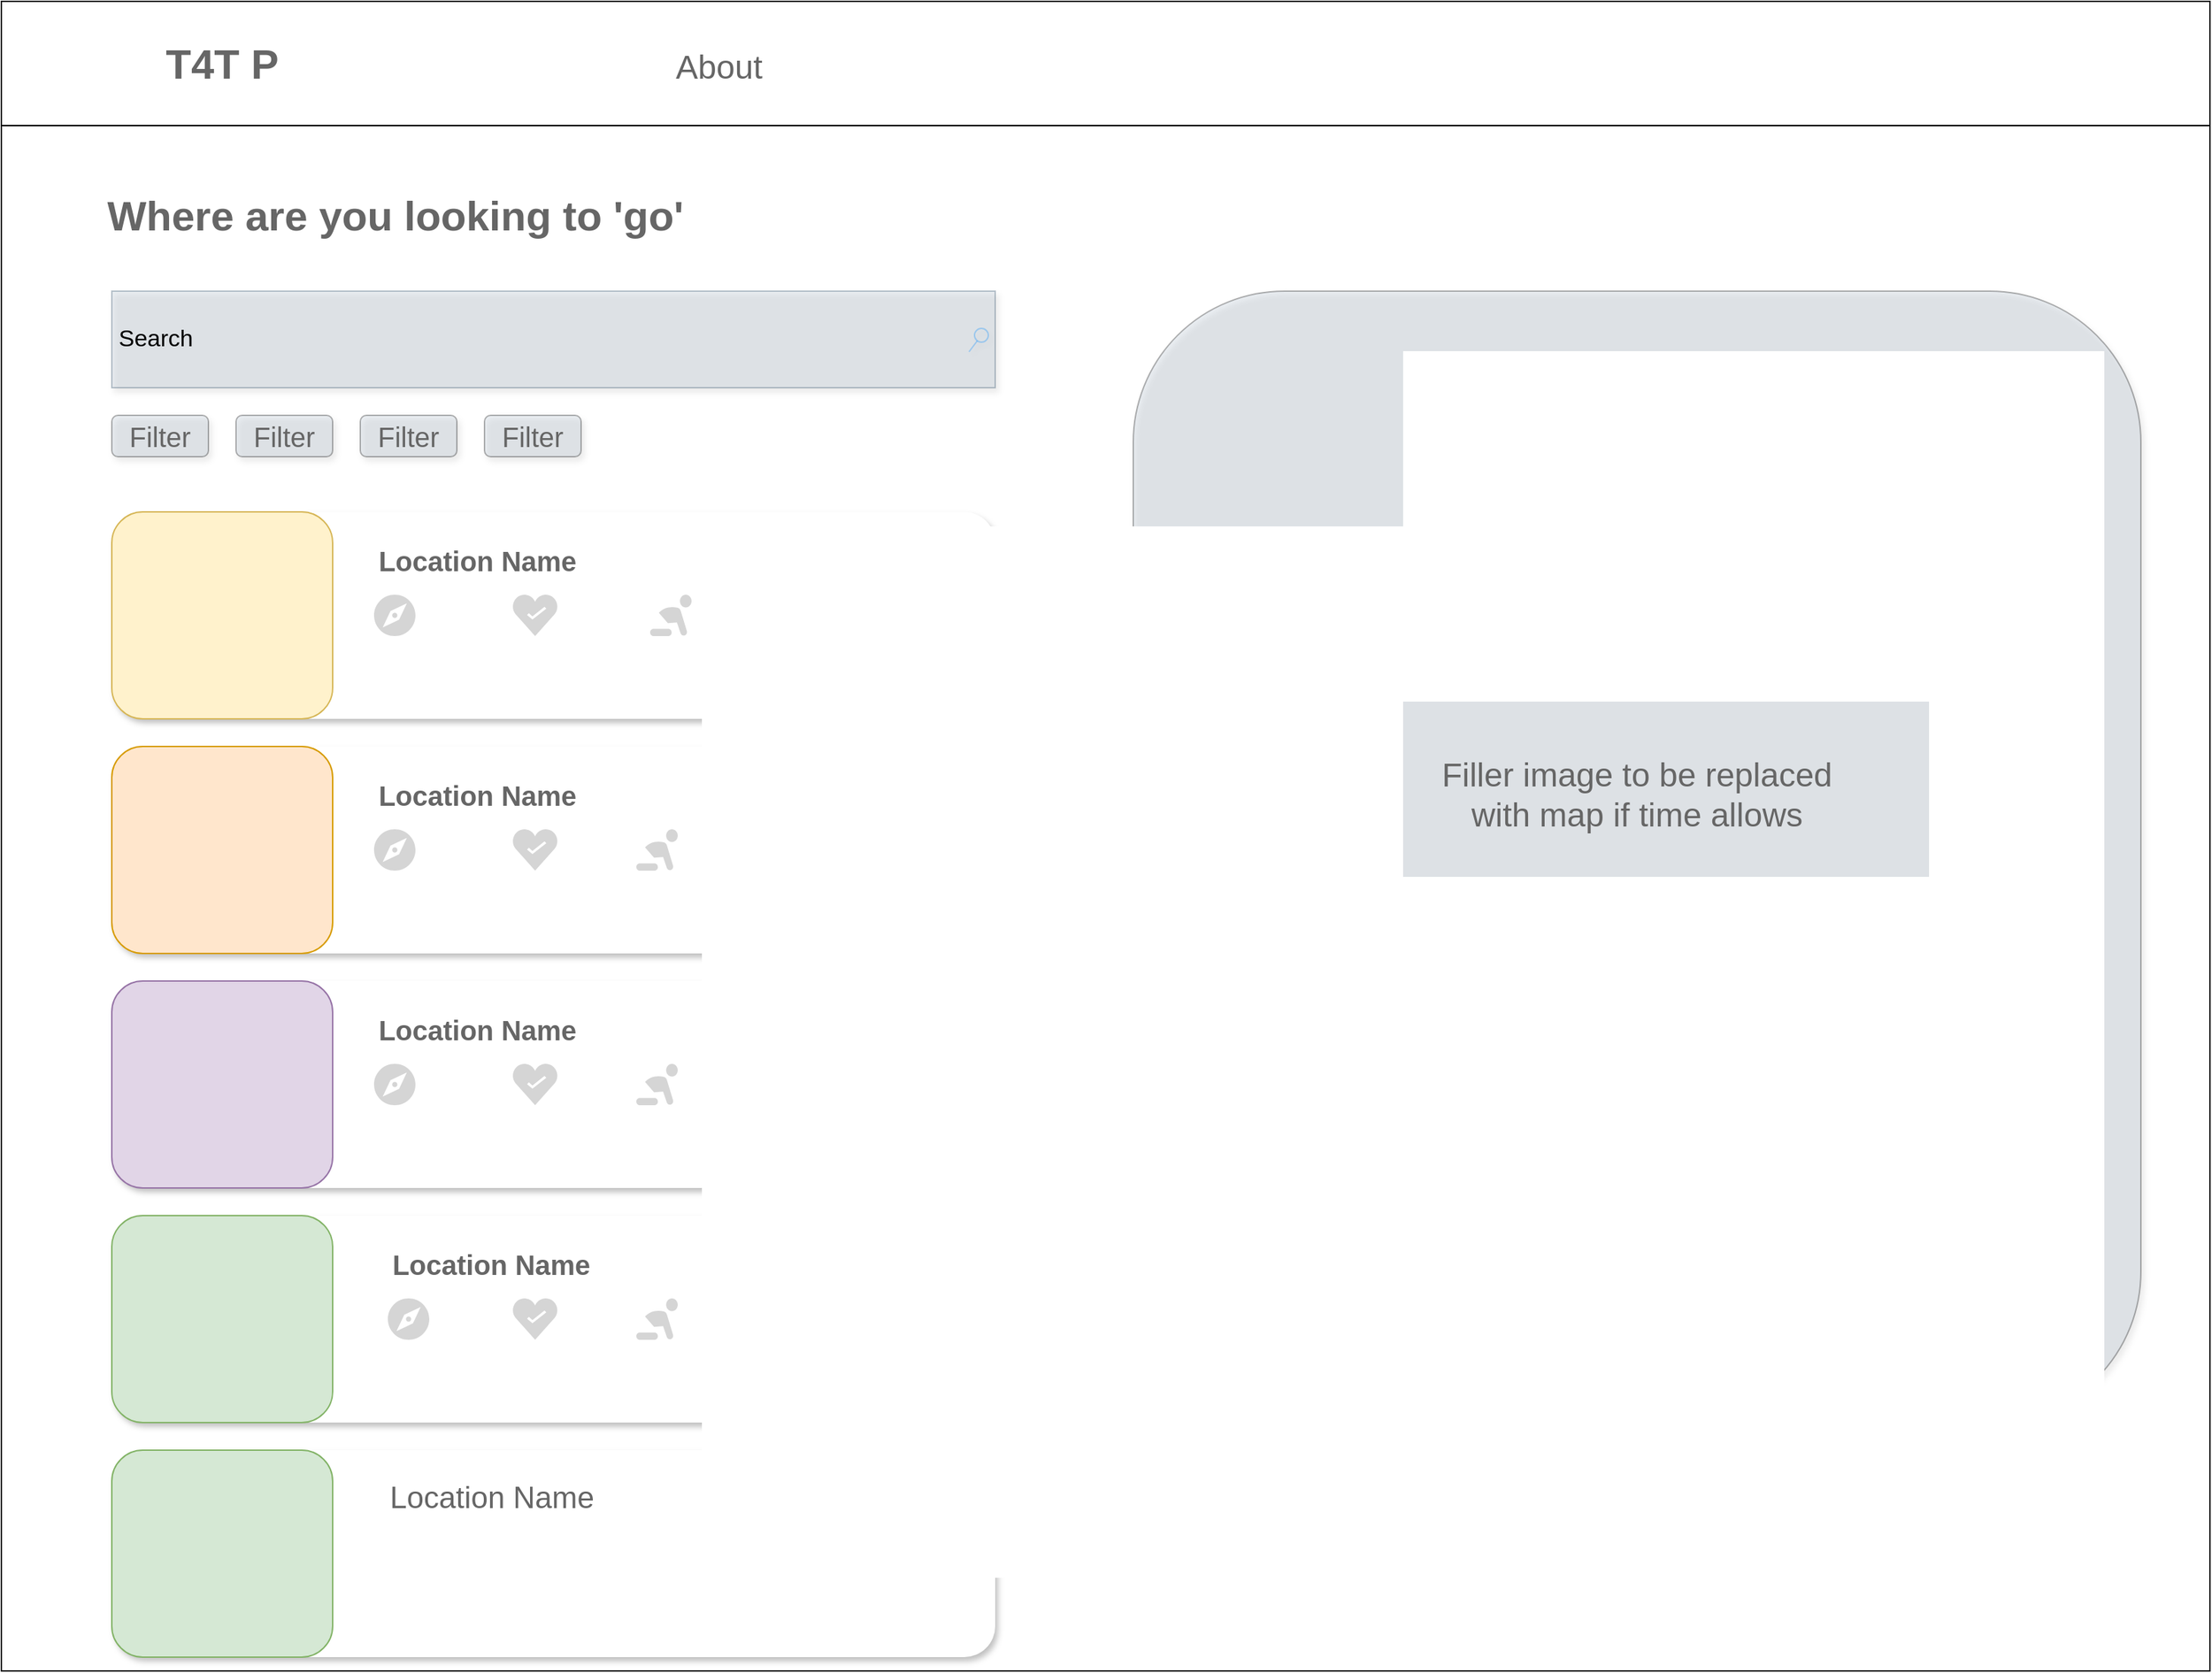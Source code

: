 <mxfile>
    <diagram id="0FMMelTUF6j1pL1O_twX" name="Landing-page">
        <mxGraphModel dx="1405" dy="862" grid="1" gridSize="10" guides="1" tooltips="1" connect="1" arrows="1" fold="1" page="1" pageScale="1" pageWidth="1600" pageHeight="1200" math="0" shadow="0">
            <root>
                <mxCell id="0"/>
                <mxCell id="1" parent="0"/>
                <mxCell id="xIm1bSaZW-YQx07dGLlk-2" value="" style="swimlane;whiteSpace=wrap;html=1;startSize=90;" parent="1" vertex="1">
                    <mxGeometry width="1600" height="1210" as="geometry"/>
                </mxCell>
                <mxCell id="xIm1bSaZW-YQx07dGLlk-6" value="Search" style="strokeWidth=1;shadow=1;dashed=0;align=center;html=1;shape=mxgraph.mockup.forms.searchBox;strokeColor=#23445d;mainText=;strokeColor2=#008cff;fontSize=17;align=left;spacingLeft=3;fillColor=#BAC8D3;opacity=30;" parent="xIm1bSaZW-YQx07dGLlk-2" vertex="1">
                    <mxGeometry x="80" y="210" width="640" height="70" as="geometry"/>
                </mxCell>
                <mxCell id="xIm1bSaZW-YQx07dGLlk-7" value="" style="rounded=1;whiteSpace=wrap;html=1;shadow=1;strokeColor=none;" parent="xIm1bSaZW-YQx07dGLlk-2" vertex="1">
                    <mxGeometry x="80" y="370" width="640" height="150" as="geometry"/>
                </mxCell>
                <mxCell id="xIm1bSaZW-YQx07dGLlk-8" value="" style="rounded=1;whiteSpace=wrap;html=1;shadow=1;strokeColor=none;" parent="xIm1bSaZW-YQx07dGLlk-2" vertex="1">
                    <mxGeometry x="80" y="540" width="640" height="150" as="geometry"/>
                </mxCell>
                <mxCell id="xIm1bSaZW-YQx07dGLlk-9" value="" style="rounded=1;whiteSpace=wrap;html=1;shadow=1;strokeColor=none;" parent="xIm1bSaZW-YQx07dGLlk-2" vertex="1">
                    <mxGeometry x="80" y="710" width="640" height="150" as="geometry"/>
                </mxCell>
                <mxCell id="xIm1bSaZW-YQx07dGLlk-10" value="" style="rounded=1;whiteSpace=wrap;html=1;shadow=1;strokeColor=none;" parent="xIm1bSaZW-YQx07dGLlk-2" vertex="1">
                    <mxGeometry x="80" y="880" width="640" height="150" as="geometry"/>
                </mxCell>
                <mxCell id="xIm1bSaZW-YQx07dGLlk-11" value="" style="rounded=1;whiteSpace=wrap;html=1;fillColor=#ffe6cc;strokeColor=#d79b00;" parent="xIm1bSaZW-YQx07dGLlk-2" vertex="1">
                    <mxGeometry x="80" y="540" width="160" height="150" as="geometry"/>
                </mxCell>
                <mxCell id="xIm1bSaZW-YQx07dGLlk-12" value="" style="rounded=1;whiteSpace=wrap;html=1;fillColor=#fff2cc;strokeColor=#d6b656;" parent="xIm1bSaZW-YQx07dGLlk-2" vertex="1">
                    <mxGeometry x="80" y="370" width="160" height="150" as="geometry"/>
                </mxCell>
                <mxCell id="xIm1bSaZW-YQx07dGLlk-13" value="" style="rounded=1;whiteSpace=wrap;html=1;fillColor=#e1d5e7;strokeColor=#9673a6;" parent="xIm1bSaZW-YQx07dGLlk-2" vertex="1">
                    <mxGeometry x="80" y="710" width="160" height="150" as="geometry"/>
                </mxCell>
                <mxCell id="xIm1bSaZW-YQx07dGLlk-14" value="" style="rounded=1;whiteSpace=wrap;html=1;fillColor=#d5e8d4;strokeColor=#82b366;shadow=0;" parent="xIm1bSaZW-YQx07dGLlk-2" vertex="1">
                    <mxGeometry x="80" y="880" width="160" height="150" as="geometry"/>
                </mxCell>
                <mxCell id="xIm1bSaZW-YQx07dGLlk-15" value="&lt;b&gt;&lt;font color=&quot;#666666&quot; style=&quot;font-size: 20px;&quot;&gt;Location Name&lt;/font&gt;&lt;/b&gt;" style="text;html=1;strokeColor=none;fillColor=none;align=center;verticalAlign=middle;whiteSpace=wrap;rounded=0;" parent="xIm1bSaZW-YQx07dGLlk-2" vertex="1">
                    <mxGeometry x="270" y="390" width="150" height="30" as="geometry"/>
                </mxCell>
                <mxCell id="xIm1bSaZW-YQx07dGLlk-16" value="&lt;b&gt;&lt;font color=&quot;#666666&quot; style=&quot;font-size: 20px;&quot;&gt;Location Name&lt;/font&gt;&lt;/b&gt;" style="text;html=1;strokeColor=none;fillColor=none;align=center;verticalAlign=middle;whiteSpace=wrap;rounded=0;" parent="xIm1bSaZW-YQx07dGLlk-2" vertex="1">
                    <mxGeometry x="270" y="560" width="150" height="30" as="geometry"/>
                </mxCell>
                <mxCell id="xIm1bSaZW-YQx07dGLlk-17" value="&lt;b&gt;&lt;font color=&quot;#666666&quot; style=&quot;font-size: 20px;&quot;&gt;Location Name&lt;/font&gt;&lt;/b&gt;" style="text;html=1;strokeColor=none;fillColor=none;align=center;verticalAlign=middle;whiteSpace=wrap;rounded=0;" parent="xIm1bSaZW-YQx07dGLlk-2" vertex="1">
                    <mxGeometry x="270" y="730" width="150" height="30" as="geometry"/>
                </mxCell>
                <mxCell id="xIm1bSaZW-YQx07dGLlk-18" value="&lt;b&gt;&lt;font color=&quot;#666666&quot; style=&quot;font-size: 20px;&quot;&gt;Location Name&lt;/font&gt;&lt;/b&gt;" style="text;html=1;strokeColor=none;fillColor=none;align=center;verticalAlign=middle;whiteSpace=wrap;rounded=0;" parent="xIm1bSaZW-YQx07dGLlk-2" vertex="1">
                    <mxGeometry x="280" y="900" width="150" height="30" as="geometry"/>
                </mxCell>
                <mxCell id="xIm1bSaZW-YQx07dGLlk-21" value="" style="rounded=1;whiteSpace=wrap;html=1;shadow=1;strokeColor=none;" parent="xIm1bSaZW-YQx07dGLlk-2" vertex="1">
                    <mxGeometry x="80" y="1050" width="640" height="150" as="geometry"/>
                </mxCell>
                <mxCell id="xIm1bSaZW-YQx07dGLlk-22" value="" style="rounded=1;whiteSpace=wrap;html=1;fillColor=#d5e8d4;strokeColor=#82b366;shadow=0;" parent="xIm1bSaZW-YQx07dGLlk-2" vertex="1">
                    <mxGeometry x="80" y="1050" width="160" height="150" as="geometry"/>
                </mxCell>
                <mxCell id="xIm1bSaZW-YQx07dGLlk-23" value="&lt;font color=&quot;#666666&quot; style=&quot;font-size: 22px;&quot;&gt;Location Name&lt;/font&gt;" style="text;html=1;strokeColor=none;fillColor=none;align=center;verticalAlign=middle;whiteSpace=wrap;rounded=0;" parent="xIm1bSaZW-YQx07dGLlk-2" vertex="1">
                    <mxGeometry x="257.5" y="1070" width="195" height="30" as="geometry"/>
                </mxCell>
                <mxCell id="xIm1bSaZW-YQx07dGLlk-27" value="" style="dashed=0;aspect=fixed;verticalLabelPosition=bottom;verticalAlign=top;align=center;shape=mxgraph.gmdl.navigate;strokeColor=none;fillColor=#737373;shadow=0;sketch=0;rounded=1;fontSize=22;fontColor=#666666;opacity=30;" parent="xIm1bSaZW-YQx07dGLlk-2" vertex="1">
                    <mxGeometry x="280" y="940" width="30" height="30" as="geometry"/>
                </mxCell>
                <mxCell id="xIm1bSaZW-YQx07dGLlk-29" value="" style="dashed=0;aspect=fixed;verticalLabelPosition=bottom;verticalAlign=top;align=center;shape=mxgraph.gmdl.navigate;strokeColor=none;fillColor=#737373;shadow=0;sketch=0;rounded=1;fontSize=22;fontColor=#666666;opacity=30;" parent="xIm1bSaZW-YQx07dGLlk-2" vertex="1">
                    <mxGeometry x="270" y="770" width="30" height="30" as="geometry"/>
                </mxCell>
                <mxCell id="xIm1bSaZW-YQx07dGLlk-30" value="" style="dashed=0;aspect=fixed;verticalLabelPosition=bottom;verticalAlign=top;align=center;shape=mxgraph.gmdl.navigate;strokeColor=none;fillColor=#737373;shadow=0;sketch=0;rounded=1;fontSize=22;fontColor=#666666;opacity=30;" parent="xIm1bSaZW-YQx07dGLlk-2" vertex="1">
                    <mxGeometry x="270" y="430" width="30" height="30" as="geometry"/>
                </mxCell>
                <mxCell id="xIm1bSaZW-YQx07dGLlk-31" value="" style="dashed=0;aspect=fixed;verticalLabelPosition=bottom;verticalAlign=top;align=center;shape=mxgraph.gmdl.navigate;strokeColor=none;fillColor=#737373;shadow=0;sketch=0;rounded=1;fontSize=22;fontColor=#666666;opacity=30;" parent="xIm1bSaZW-YQx07dGLlk-2" vertex="1">
                    <mxGeometry x="270" y="600" width="30" height="30" as="geometry"/>
                </mxCell>
                <mxCell id="xIm1bSaZW-YQx07dGLlk-32" value="" style="dashed=0;aspect=fixed;verticalLabelPosition=bottom;verticalAlign=top;align=center;shape=mxgraph.gmdl.health;strokeColor=none;fillColor=#737373;shadow=0;sketch=0;rounded=1;fontSize=22;fontColor=#666666;opacity=30;" parent="xIm1bSaZW-YQx07dGLlk-2" vertex="1">
                    <mxGeometry x="370" y="770" width="33.33" height="30" as="geometry"/>
                </mxCell>
                <mxCell id="xIm1bSaZW-YQx07dGLlk-33" value="" style="dashed=0;aspect=fixed;verticalLabelPosition=bottom;verticalAlign=top;align=center;shape=mxgraph.gmdl.health;strokeColor=none;fillColor=#737373;shadow=0;sketch=0;rounded=1;fontSize=22;fontColor=#666666;opacity=30;" parent="xIm1bSaZW-YQx07dGLlk-2" vertex="1">
                    <mxGeometry x="370" y="600" width="33.33" height="30" as="geometry"/>
                </mxCell>
                <mxCell id="xIm1bSaZW-YQx07dGLlk-34" value="" style="dashed=0;aspect=fixed;verticalLabelPosition=bottom;verticalAlign=top;align=center;shape=mxgraph.gmdl.health;strokeColor=none;fillColor=#737373;shadow=0;sketch=0;rounded=1;fontSize=22;fontColor=#666666;opacity=30;" parent="xIm1bSaZW-YQx07dGLlk-2" vertex="1">
                    <mxGeometry x="370" y="430" width="33.33" height="30" as="geometry"/>
                </mxCell>
                <mxCell id="xIm1bSaZW-YQx07dGLlk-35" value="" style="dashed=0;aspect=fixed;verticalLabelPosition=bottom;verticalAlign=top;align=center;shape=mxgraph.gmdl.health;strokeColor=none;fillColor=#737373;shadow=0;sketch=0;rounded=1;fontSize=22;fontColor=#666666;opacity=30;" parent="xIm1bSaZW-YQx07dGLlk-2" vertex="1">
                    <mxGeometry x="370" y="940" width="33.33" height="30" as="geometry"/>
                </mxCell>
                <mxCell id="xIm1bSaZW-YQx07dGLlk-36" value="" style="dashed=0;aspect=fixed;verticalLabelPosition=bottom;verticalAlign=top;align=center;shape=mxgraph.gmdl.family;strokeColor=none;fillColor=#737373;shadow=0;sketch=0;rounded=1;fontSize=22;fontColor=#666666;opacity=30;" parent="xIm1bSaZW-YQx07dGLlk-2" vertex="1">
                    <mxGeometry x="460" y="940" width="30" height="30" as="geometry"/>
                </mxCell>
                <mxCell id="xIm1bSaZW-YQx07dGLlk-37" value="" style="dashed=0;aspect=fixed;verticalLabelPosition=bottom;verticalAlign=top;align=center;shape=mxgraph.gmdl.family;strokeColor=none;fillColor=#737373;shadow=0;sketch=0;rounded=1;fontSize=22;fontColor=#666666;opacity=30;" parent="xIm1bSaZW-YQx07dGLlk-2" vertex="1">
                    <mxGeometry x="460" y="770" width="30" height="30" as="geometry"/>
                </mxCell>
                <mxCell id="xIm1bSaZW-YQx07dGLlk-38" value="" style="dashed=0;aspect=fixed;verticalLabelPosition=bottom;verticalAlign=top;align=center;shape=mxgraph.gmdl.family;strokeColor=none;fillColor=#737373;shadow=0;sketch=0;rounded=1;fontSize=22;fontColor=#666666;opacity=30;" parent="xIm1bSaZW-YQx07dGLlk-2" vertex="1">
                    <mxGeometry x="460" y="600" width="30" height="30" as="geometry"/>
                </mxCell>
                <mxCell id="xIm1bSaZW-YQx07dGLlk-39" value="" style="dashed=0;aspect=fixed;verticalLabelPosition=bottom;verticalAlign=top;align=center;shape=mxgraph.gmdl.family;strokeColor=none;fillColor=#737373;shadow=0;sketch=0;rounded=1;fontSize=22;fontColor=#666666;opacity=30;" parent="xIm1bSaZW-YQx07dGLlk-2" vertex="1">
                    <mxGeometry x="470" y="430" width="30" height="30" as="geometry"/>
                </mxCell>
                <mxCell id="xIm1bSaZW-YQx07dGLlk-40" value="&lt;font style=&quot;font-size: 30px;&quot;&gt;Where are you looking to 'go'&lt;/font&gt;" style="text;strokeColor=none;fillColor=none;html=1;fontSize=24;fontStyle=1;verticalAlign=middle;align=center;rounded=1;shadow=1;fontColor=#666666;opacity=30;" parent="xIm1bSaZW-YQx07dGLlk-2" vertex="1">
                    <mxGeometry x="90" y="140" width="390" height="30" as="geometry"/>
                </mxCell>
                <mxCell id="xIm1bSaZW-YQx07dGLlk-41" value="" style="rounded=1;whiteSpace=wrap;html=1;shadow=1;fontSize=30;fontColor=#666666;fillColor=#BAC8D3;opacity=30;" parent="xIm1bSaZW-YQx07dGLlk-2" vertex="1">
                    <mxGeometry x="80" y="300" width="70" height="30" as="geometry"/>
                </mxCell>
                <mxCell id="xIm1bSaZW-YQx07dGLlk-42" value="" style="rounded=1;whiteSpace=wrap;html=1;shadow=1;fontSize=30;fontColor=#666666;fillColor=#BAC8D3;opacity=30;" parent="xIm1bSaZW-YQx07dGLlk-2" vertex="1">
                    <mxGeometry x="170" y="300" width="70" height="30" as="geometry"/>
                </mxCell>
                <mxCell id="xIm1bSaZW-YQx07dGLlk-43" value="" style="rounded=1;whiteSpace=wrap;html=1;shadow=1;fontSize=30;fontColor=#666666;fillColor=#BAC8D3;opacity=30;" parent="xIm1bSaZW-YQx07dGLlk-2" vertex="1">
                    <mxGeometry x="260" y="300" width="70" height="30" as="geometry"/>
                </mxCell>
                <mxCell id="xIm1bSaZW-YQx07dGLlk-44" value="" style="rounded=1;whiteSpace=wrap;html=1;shadow=1;fontSize=30;fontColor=#666666;fillColor=#BAC8D3;opacity=30;" parent="xIm1bSaZW-YQx07dGLlk-2" vertex="1">
                    <mxGeometry x="350" y="300" width="70" height="30" as="geometry"/>
                </mxCell>
                <mxCell id="xIm1bSaZW-YQx07dGLlk-45" value="&lt;b&gt;T4T P&lt;/b&gt;" style="text;html=1;strokeColor=none;fillColor=none;align=center;verticalAlign=middle;whiteSpace=wrap;rounded=0;shadow=1;fontSize=30;fontColor=#666666;opacity=30;" parent="xIm1bSaZW-YQx07dGLlk-2" vertex="1">
                    <mxGeometry x="80" y="30" width="160" height="30" as="geometry"/>
                </mxCell>
                <mxCell id="xIm1bSaZW-YQx07dGLlk-46" value="&lt;font style=&quot;font-size: 24px;&quot;&gt;About&lt;/font&gt;" style="text;html=1;strokeColor=none;fillColor=none;align=center;verticalAlign=middle;whiteSpace=wrap;rounded=0;shadow=1;fontSize=30;fontColor=#666666;opacity=30;" parent="xIm1bSaZW-YQx07dGLlk-2" vertex="1">
                    <mxGeometry x="490" y="30" width="60" height="30" as="geometry"/>
                </mxCell>
                <mxCell id="xIm1bSaZW-YQx07dGLlk-47" value="" style="rounded=1;whiteSpace=wrap;html=1;shadow=1;fontSize=24;fontColor=#666666;fillColor=#BAC8D3;opacity=30;" parent="xIm1bSaZW-YQx07dGLlk-2" vertex="1">
                    <mxGeometry x="820" y="210" width="730" height="820" as="geometry"/>
                </mxCell>
                <mxCell id="xIm1bSaZW-YQx07dGLlk-48" value="Filler image to be replaced with map if time allows&lt;br&gt;" style="text;html=1;strokeColor=none;fillColor=none;align=center;verticalAlign=middle;whiteSpace=wrap;rounded=0;shadow=1;fontSize=24;fontColor=#666666;opacity=30;" parent="xIm1bSaZW-YQx07dGLlk-2" vertex="1">
                    <mxGeometry x="1025" y="560" width="320" height="30" as="geometry"/>
                </mxCell>
                <mxCell id="xIm1bSaZW-YQx07dGLlk-49" value="&lt;font style=&quot;font-size: 20px;&quot;&gt;Filter&lt;/font&gt;" style="text;html=1;strokeColor=none;fillColor=none;align=center;verticalAlign=middle;whiteSpace=wrap;rounded=0;shadow=1;fontSize=24;fontColor=#666666;opacity=30;" parent="xIm1bSaZW-YQx07dGLlk-2" vertex="1">
                    <mxGeometry x="85" y="300" width="60" height="30" as="geometry"/>
                </mxCell>
                <mxCell id="xIm1bSaZW-YQx07dGLlk-50" value="&lt;font style=&quot;font-size: 20px;&quot;&gt;Filter&lt;/font&gt;" style="text;html=1;strokeColor=none;fillColor=none;align=center;verticalAlign=middle;whiteSpace=wrap;rounded=0;shadow=1;fontSize=24;fontColor=#666666;opacity=30;" parent="xIm1bSaZW-YQx07dGLlk-2" vertex="1">
                    <mxGeometry x="175" y="300" width="60" height="30" as="geometry"/>
                </mxCell>
                <mxCell id="xIm1bSaZW-YQx07dGLlk-91" value="&lt;font style=&quot;font-size: 20px;&quot;&gt;Filter&lt;/font&gt;" style="text;html=1;strokeColor=none;fillColor=none;align=center;verticalAlign=middle;whiteSpace=wrap;rounded=0;shadow=1;fontSize=24;fontColor=#666666;opacity=30;" parent="xIm1bSaZW-YQx07dGLlk-2" vertex="1">
                    <mxGeometry x="265" y="300" width="60" height="30" as="geometry"/>
                </mxCell>
                <mxCell id="xIm1bSaZW-YQx07dGLlk-92" value="&lt;font style=&quot;font-size: 20px;&quot;&gt;Filter&lt;/font&gt;" style="text;html=1;strokeColor=none;fillColor=none;align=center;verticalAlign=middle;whiteSpace=wrap;rounded=0;shadow=1;fontSize=24;fontColor=#666666;opacity=30;" parent="xIm1bSaZW-YQx07dGLlk-2" vertex="1">
                    <mxGeometry x="355" y="300" width="60" height="30" as="geometry"/>
                </mxCell>
            </root>
        </mxGraphModel>
    </diagram>
    <diagram id="Gmozn2u47LCkQs3QTo-9" name="After-Click">
        <mxGraphModel dx="2432" dy="2404" grid="1" gridSize="10" guides="1" tooltips="1" connect="1" arrows="1" fold="1" page="1" pageScale="1" pageWidth="1600" pageHeight="1200" math="0" shadow="0">
            <root>
                <mxCell id="0"/>
                <mxCell id="1" parent="0"/>
                <mxCell id="ysPyZRoe9S3RdsyrgTuX-1" value="" style="swimlane;whiteSpace=wrap;html=1;startSize=90;" parent="1" vertex="1">
                    <mxGeometry y="-5" width="1600" height="1210" as="geometry"/>
                </mxCell>
                <mxCell id="ysPyZRoe9S3RdsyrgTuX-3" value="" style="rounded=1;whiteSpace=wrap;html=1;shadow=1;strokeColor=none;" parent="ysPyZRoe9S3RdsyrgTuX-1" vertex="1">
                    <mxGeometry x="80" y="280" width="640" height="490" as="geometry"/>
                </mxCell>
                <mxCell id="ysPyZRoe9S3RdsyrgTuX-11" value="&lt;b&gt;&lt;font color=&quot;#666666&quot; style=&quot;font-size: 22px;&quot;&gt;Location Name&lt;/font&gt;&lt;/b&gt;" style="text;html=1;strokeColor=none;fillColor=none;align=center;verticalAlign=middle;whiteSpace=wrap;rounded=0;" parent="ysPyZRoe9S3RdsyrgTuX-1" vertex="1">
                    <mxGeometry x="130" y="320" width="170" height="30" as="geometry"/>
                </mxCell>
                <mxCell id="ysPyZRoe9S3RdsyrgTuX-20" value="" style="dashed=0;aspect=fixed;verticalLabelPosition=bottom;verticalAlign=top;align=center;shape=mxgraph.gmdl.navigate;strokeColor=none;fillColor=#737373;shadow=0;sketch=0;rounded=1;fontSize=22;fontColor=#666666;opacity=30;" parent="ysPyZRoe9S3RdsyrgTuX-1" vertex="1">
                    <mxGeometry x="340" y="395" width="45" height="45" as="geometry"/>
                </mxCell>
                <mxCell id="ysPyZRoe9S3RdsyrgTuX-24" value="" style="dashed=0;aspect=fixed;verticalLabelPosition=bottom;verticalAlign=top;align=center;shape=mxgraph.gmdl.health;strokeColor=none;fillColor=#737373;shadow=0;sketch=0;rounded=1;fontSize=22;fontColor=#666666;opacity=30;" parent="ysPyZRoe9S3RdsyrgTuX-1" vertex="1">
                    <mxGeometry x="500" y="395" width="50" height="45" as="geometry"/>
                </mxCell>
                <mxCell id="ysPyZRoe9S3RdsyrgTuX-29" value="" style="dashed=0;aspect=fixed;verticalLabelPosition=bottom;verticalAlign=top;align=center;shape=mxgraph.gmdl.family;strokeColor=none;fillColor=#737373;shadow=0;sketch=0;rounded=1;fontSize=22;fontColor=#666666;opacity=30;" parent="ysPyZRoe9S3RdsyrgTuX-1" vertex="1">
                    <mxGeometry x="135" y="475" width="50" height="50" as="geometry"/>
                </mxCell>
                <mxCell id="ysPyZRoe9S3RdsyrgTuX-30" value="&lt;span style=&quot;font-size: 30px;&quot;&gt;5555 Happy St, Happy Town, 0000&lt;/span&gt;" style="text;strokeColor=none;fillColor=none;html=1;fontSize=24;fontStyle=1;verticalAlign=middle;align=center;rounded=1;shadow=1;fontColor=#666666;opacity=30;" parent="ysPyZRoe9S3RdsyrgTuX-1" vertex="1">
                    <mxGeometry x="110" y="210" width="520" height="30" as="geometry"/>
                </mxCell>
                <mxCell id="ysPyZRoe9S3RdsyrgTuX-35" value="&lt;b&gt;T4T P&lt;/b&gt;" style="text;html=1;strokeColor=none;fillColor=none;align=center;verticalAlign=middle;whiteSpace=wrap;rounded=0;shadow=1;fontSize=30;fontColor=#666666;opacity=30;" parent="ysPyZRoe9S3RdsyrgTuX-1" vertex="1">
                    <mxGeometry x="80" y="30" width="160" height="30" as="geometry"/>
                </mxCell>
                <mxCell id="ysPyZRoe9S3RdsyrgTuX-36" value="&lt;font style=&quot;font-size: 24px;&quot;&gt;About&lt;/font&gt;" style="text;html=1;strokeColor=none;fillColor=none;align=center;verticalAlign=middle;whiteSpace=wrap;rounded=0;shadow=1;fontSize=30;fontColor=#666666;opacity=30;" parent="ysPyZRoe9S3RdsyrgTuX-1" vertex="1">
                    <mxGeometry x="490" y="30" width="60" height="30" as="geometry"/>
                </mxCell>
                <mxCell id="ysPyZRoe9S3RdsyrgTuX-37" value="" style="rounded=1;whiteSpace=wrap;html=1;shadow=1;fontSize=24;fillColor=#fff2cc;opacity=30;strokeColor=#d6b656;" parent="ysPyZRoe9S3RdsyrgTuX-1" vertex="1">
                    <mxGeometry x="820" y="210" width="730" height="820" as="geometry"/>
                </mxCell>
                <mxCell id="ysPyZRoe9S3RdsyrgTuX-38" value="Card location image here&lt;br&gt;" style="text;html=1;strokeColor=none;fillColor=none;align=center;verticalAlign=middle;whiteSpace=wrap;rounded=0;shadow=1;fontSize=24;fontColor=#666666;opacity=30;" parent="ysPyZRoe9S3RdsyrgTuX-1" vertex="1">
                    <mxGeometry x="1025" y="560" width="320" height="30" as="geometry"/>
                </mxCell>
                <mxCell id="ROt0Lzf6dnijYsaMBsIA-1" value="" style="html=1;verticalLabelPosition=bottom;align=center;labelBackgroundColor=#ffffff;verticalAlign=top;strokeWidth=2;strokeColor=#0080F0;shadow=0;dashed=0;shape=mxgraph.ios7.icons.looking_glass;rounded=1;fontSize=30;fontColor=#000000;fillColor=#BAC8D3;opacity=40;" parent="ysPyZRoe9S3RdsyrgTuX-1" vertex="1">
                    <mxGeometry x="80" y="210" width="30" height="30" as="geometry"/>
                </mxCell>
                <mxCell id="7HMGrRX0w16bEh8Fz_tt-1" value="&lt;font color=&quot;#4d4d4d&quot; style=&quot;font-size: 18px;&quot;&gt;Location element&lt;/font&gt;" style="shape=note;whiteSpace=wrap;html=1;backgroundOutline=1;darkOpacity=0.05;rounded=1;shadow=1;dashed=1;strokeColor=#666666;strokeWidth=3;fontSize=22;fontColor=#333333;fillColor=#f5f5f5;opacity=40;" parent="ysPyZRoe9S3RdsyrgTuX-1" vertex="1">
                    <mxGeometry x="660" y="265" width="80" height="100" as="geometry"/>
                </mxCell>
                <mxCell id="zHbGOn-O1DNBffokwGXf-1" value="" style="verticalLabelPosition=bottom;verticalAlign=top;html=1;shape=mxgraph.basic.tick;rounded=1;shadow=1;dashed=1;strokeColor=none;strokeWidth=3;fontSize=18;fontColor=#4D4D4D;fillColor=#BAC8D3;opacity=40;" parent="ysPyZRoe9S3RdsyrgTuX-1" vertex="1">
                    <mxGeometry x="140" y="390" width="55" height="55" as="geometry"/>
                </mxCell>
                <mxCell id="zHbGOn-O1DNBffokwGXf-2" value="&lt;b&gt;&lt;font color=&quot;#808080&quot;&gt;Approved&lt;/font&gt;&lt;/b&gt;" style="text;html=1;strokeColor=none;fillColor=none;align=center;verticalAlign=middle;whiteSpace=wrap;rounded=0;shadow=1;dashed=1;strokeWidth=3;fontSize=18;fontColor=#4D4D4D;opacity=40;" parent="ysPyZRoe9S3RdsyrgTuX-1" vertex="1">
                    <mxGeometry x="200" y="402.5" width="90" height="30" as="geometry"/>
                </mxCell>
                <mxCell id="zHbGOn-O1DNBffokwGXf-3" value="&lt;b&gt;15.1m&lt;/b&gt;" style="text;html=1;strokeColor=none;fillColor=none;align=center;verticalAlign=middle;whiteSpace=wrap;rounded=0;shadow=1;dashed=1;strokeWidth=3;fontSize=18;fontColor=#808080;opacity=40;" parent="ysPyZRoe9S3RdsyrgTuX-1" vertex="1">
                    <mxGeometry x="400" y="402.5" width="60" height="30" as="geometry"/>
                </mxCell>
                <mxCell id="zHbGOn-O1DNBffokwGXf-5" value="&lt;b&gt;Unisex&lt;/b&gt;" style="text;html=1;strokeColor=none;fillColor=none;align=center;verticalAlign=middle;whiteSpace=wrap;rounded=0;shadow=1;dashed=1;strokeWidth=3;fontSize=18;fontColor=#808080;opacity=40;" parent="ysPyZRoe9S3RdsyrgTuX-1" vertex="1">
                    <mxGeometry x="570" y="402.5" width="60" height="30" as="geometry"/>
                </mxCell>
                <mxCell id="zHbGOn-O1DNBffokwGXf-6" value="&lt;b&gt;ADA Accessible&lt;/b&gt;" style="text;html=1;strokeColor=none;fillColor=none;align=center;verticalAlign=middle;whiteSpace=wrap;rounded=0;shadow=1;dashed=1;strokeWidth=3;fontSize=18;fontColor=#808080;opacity=40;" parent="ysPyZRoe9S3RdsyrgTuX-1" vertex="1">
                    <mxGeometry x="185" y="485" width="150" height="30" as="geometry"/>
                </mxCell>
                <mxCell id="zHbGOn-O1DNBffokwGXf-7" value="" style="dashed=0;aspect=fixed;verticalLabelPosition=bottom;verticalAlign=top;align=center;shape=mxgraph.gmdl.navigate;strokeColor=none;fillColor=#737373;shadow=0;sketch=0;rounded=1;strokeWidth=3;fontSize=18;fontColor=#808080;opacity=40;" parent="ysPyZRoe9S3RdsyrgTuX-1" vertex="1">
                    <mxGeometry x="130" y="605" width="50" height="50" as="geometry"/>
                </mxCell>
                <mxCell id="zHbGOn-O1DNBffokwGXf-8" value="Random written directions to find the bathroom inside the establishment" style="text;html=1;strokeColor=none;fillColor=none;align=center;verticalAlign=middle;whiteSpace=wrap;rounded=0;shadow=1;dashed=1;strokeWidth=3;fontSize=18;fontColor=#808080;opacity=40;" parent="ysPyZRoe9S3RdsyrgTuX-1" vertex="1">
                    <mxGeometry x="185" y="585" width="320" height="90" as="geometry"/>
                </mxCell>
                <mxCell id="4-PsMf9kol0kE90LQbQs-1" value="" style="rounded=1;whiteSpace=wrap;html=1;shadow=1;dashed=1;strokeWidth=3;fontSize=18;fillColor=#f5f5f5;fontColor=#333333;strokeColor=#666666;" parent="ysPyZRoe9S3RdsyrgTuX-1" vertex="1">
                    <mxGeometry x="80" y="845" width="640" height="60" as="geometry"/>
                </mxCell>
                <mxCell id="4-PsMf9kol0kE90LQbQs-2" value="&lt;b&gt;&lt;font style=&quot;font-size: 22px;&quot;&gt;Go Home&lt;/font&gt;&lt;/b&gt;" style="text;html=1;strokeColor=none;fillColor=none;align=center;verticalAlign=middle;whiteSpace=wrap;rounded=0;shadow=1;dashed=1;strokeWidth=3;fontSize=18;fontColor=#808080;" parent="ysPyZRoe9S3RdsyrgTuX-1" vertex="1">
                    <mxGeometry x="345" y="860" width="110" height="30" as="geometry"/>
                </mxCell>
                <mxCell id="jWCSkNhtfiOWI-ijryWI-1" value="&lt;font color=&quot;#4d4d4d&quot; style=&quot;font-size: 18px;&quot;&gt;Map Element&lt;/font&gt;" style="shape=note;whiteSpace=wrap;html=1;backgroundOutline=1;darkOpacity=0.05;rounded=1;shadow=1;dashed=1;strokeColor=#666666;strokeWidth=3;fontSize=22;fontColor=#333333;fillColor=#f5f5f5;opacity=40;" parent="ysPyZRoe9S3RdsyrgTuX-1" vertex="1">
                    <mxGeometry x="1450" y="180" width="80" height="100" as="geometry"/>
                </mxCell>
            </root>
        </mxGraphModel>
    </diagram>
    <diagram id="USUPLHMY4oeIq3D3k6EI" name="Components">
        <mxGraphModel dx="2746" dy="948" grid="1" gridSize="10" guides="1" tooltips="1" connect="1" arrows="1" fold="1" page="1" pageScale="1" pageWidth="1200" pageHeight="1600" math="0" shadow="0">
            <root>
                <mxCell id="0"/>
                <mxCell id="1" parent="0"/>
                <mxCell id="lZnoLkiW9fNduKa8fgkK-1" value="" style="swimlane;whiteSpace=wrap;html=1;startSize=90;" parent="1" vertex="1">
                    <mxGeometry width="1600" height="1435" as="geometry"/>
                </mxCell>
                <mxCell id="lZnoLkiW9fNduKa8fgkK-2" value="Search" style="strokeWidth=1;shadow=1;dashed=0;align=center;html=1;shape=mxgraph.mockup.forms.searchBox;strokeColor=#23445d;mainText=;strokeColor2=#008cff;fontSize=17;align=left;spacingLeft=3;fillColor=#BAC8D3;opacity=10;" parent="lZnoLkiW9fNduKa8fgkK-1" vertex="1">
                    <mxGeometry x="80" y="210" width="640" height="70" as="geometry"/>
                </mxCell>
                <mxCell id="lZnoLkiW9fNduKa8fgkK-3" value="" style="rounded=1;whiteSpace=wrap;html=1;shadow=1;strokeColor=#666666;fillColor=#f5f5f5;fontColor=#333333;opacity=30;" parent="lZnoLkiW9fNduKa8fgkK-1" vertex="1">
                    <mxGeometry x="80" y="370" width="640" height="150" as="geometry"/>
                </mxCell>
                <mxCell id="lZnoLkiW9fNduKa8fgkK-4" value="" style="rounded=1;whiteSpace=wrap;html=1;shadow=1;strokeColor=#666666;fillColor=#f5f5f5;fontColor=#333333;opacity=30;" parent="lZnoLkiW9fNduKa8fgkK-1" vertex="1">
                    <mxGeometry x="80" y="540" width="640" height="150" as="geometry"/>
                </mxCell>
                <mxCell id="lZnoLkiW9fNduKa8fgkK-5" value="" style="rounded=1;whiteSpace=wrap;html=1;shadow=1;strokeColor=#666666;fillColor=#f5f5f5;fontColor=#333333;opacity=30;" parent="lZnoLkiW9fNduKa8fgkK-1" vertex="1">
                    <mxGeometry x="80" y="710" width="640" height="150" as="geometry"/>
                </mxCell>
                <mxCell id="lZnoLkiW9fNduKa8fgkK-6" value="" style="rounded=1;whiteSpace=wrap;html=1;shadow=1;strokeColor=#666666;fillColor=#f5f5f5;fontColor=#333333;opacity=30;" parent="lZnoLkiW9fNduKa8fgkK-1" vertex="1">
                    <mxGeometry x="80" y="880" width="640" height="150" as="geometry"/>
                </mxCell>
                <mxCell id="lZnoLkiW9fNduKa8fgkK-7" value="" style="rounded=1;whiteSpace=wrap;html=1;fillColor=#f5f5f5;strokeColor=#666666;fontColor=#333333;opacity=30;" parent="lZnoLkiW9fNduKa8fgkK-1" vertex="1">
                    <mxGeometry x="80" y="540" width="160" height="150" as="geometry"/>
                </mxCell>
                <mxCell id="lZnoLkiW9fNduKa8fgkK-8" value="" style="rounded=1;whiteSpace=wrap;html=1;fillColor=#f5f5f5;fontColor=#333333;strokeColor=#666666;opacity=30;" parent="lZnoLkiW9fNduKa8fgkK-1" vertex="1">
                    <mxGeometry x="80" y="370" width="160" height="150" as="geometry"/>
                </mxCell>
                <mxCell id="lZnoLkiW9fNduKa8fgkK-9" value="" style="rounded=1;whiteSpace=wrap;html=1;fillColor=#f5f5f5;strokeColor=#666666;fontColor=#333333;opacity=30;" parent="lZnoLkiW9fNduKa8fgkK-1" vertex="1">
                    <mxGeometry x="80" y="710" width="160" height="150" as="geometry"/>
                </mxCell>
                <mxCell id="lZnoLkiW9fNduKa8fgkK-10" value="" style="rounded=1;whiteSpace=wrap;html=1;fillColor=#f5f5f5;strokeColor=#666666;shadow=0;fontColor=#333333;opacity=30;" parent="lZnoLkiW9fNduKa8fgkK-1" vertex="1">
                    <mxGeometry x="80" y="880" width="160" height="150" as="geometry"/>
                </mxCell>
                <mxCell id="lZnoLkiW9fNduKa8fgkK-11" value="&lt;b&gt;&lt;font color=&quot;#666666&quot; style=&quot;font-size: 20px;&quot;&gt;Location Name&lt;/font&gt;&lt;/b&gt;" style="text;html=1;strokeColor=none;fillColor=none;align=center;verticalAlign=middle;whiteSpace=wrap;rounded=0;" parent="lZnoLkiW9fNduKa8fgkK-1" vertex="1">
                    <mxGeometry x="270" y="390" width="150" height="30" as="geometry"/>
                </mxCell>
                <mxCell id="lZnoLkiW9fNduKa8fgkK-12" value="&lt;b&gt;&lt;font color=&quot;#666666&quot; style=&quot;font-size: 20px;&quot;&gt;Location Name&lt;/font&gt;&lt;/b&gt;" style="text;html=1;strokeColor=none;fillColor=none;align=center;verticalAlign=middle;whiteSpace=wrap;rounded=0;" parent="lZnoLkiW9fNduKa8fgkK-1" vertex="1">
                    <mxGeometry x="270" y="560" width="150" height="30" as="geometry"/>
                </mxCell>
                <mxCell id="lZnoLkiW9fNduKa8fgkK-13" value="&lt;b&gt;&lt;font color=&quot;#666666&quot; style=&quot;font-size: 20px;&quot;&gt;Location Name&lt;/font&gt;&lt;/b&gt;" style="text;html=1;strokeColor=none;fillColor=none;align=center;verticalAlign=middle;whiteSpace=wrap;rounded=0;" parent="lZnoLkiW9fNduKa8fgkK-1" vertex="1">
                    <mxGeometry x="270" y="730" width="150" height="30" as="geometry"/>
                </mxCell>
                <mxCell id="lZnoLkiW9fNduKa8fgkK-14" value="&lt;b&gt;&lt;font color=&quot;#666666&quot; style=&quot;font-size: 20px;&quot;&gt;Location Name&lt;/font&gt;&lt;/b&gt;" style="text;html=1;strokeColor=none;fillColor=none;align=center;verticalAlign=middle;whiteSpace=wrap;rounded=0;" parent="lZnoLkiW9fNduKa8fgkK-1" vertex="1">
                    <mxGeometry x="280" y="900" width="150" height="30" as="geometry"/>
                </mxCell>
                <mxCell id="lZnoLkiW9fNduKa8fgkK-15" value="" style="rounded=1;whiteSpace=wrap;html=1;shadow=1;strokeColor=#666666;fillColor=#f5f5f5;fontColor=#333333;opacity=30;" parent="lZnoLkiW9fNduKa8fgkK-1" vertex="1">
                    <mxGeometry x="80" y="1050" width="640" height="150" as="geometry"/>
                </mxCell>
                <mxCell id="lZnoLkiW9fNduKa8fgkK-16" value="" style="rounded=1;whiteSpace=wrap;html=1;fillColor=#f5f5f5;strokeColor=#666666;shadow=0;fontColor=#333333;opacity=30;" parent="lZnoLkiW9fNduKa8fgkK-1" vertex="1">
                    <mxGeometry x="80" y="1050" width="160" height="150" as="geometry"/>
                </mxCell>
                <mxCell id="lZnoLkiW9fNduKa8fgkK-17" value="&lt;font color=&quot;#666666&quot; style=&quot;font-size: 22px;&quot;&gt;Location Name&lt;/font&gt;" style="text;html=1;strokeColor=none;fillColor=none;align=center;verticalAlign=middle;whiteSpace=wrap;rounded=0;" parent="lZnoLkiW9fNduKa8fgkK-1" vertex="1">
                    <mxGeometry x="257.5" y="1070" width="195" height="30" as="geometry"/>
                </mxCell>
                <mxCell id="lZnoLkiW9fNduKa8fgkK-18" value="" style="dashed=0;aspect=fixed;verticalLabelPosition=bottom;verticalAlign=top;align=center;shape=mxgraph.gmdl.navigate;strokeColor=none;fillColor=#737373;shadow=0;sketch=0;rounded=1;fontSize=22;fontColor=#666666;opacity=30;" parent="lZnoLkiW9fNduKa8fgkK-1" vertex="1">
                    <mxGeometry x="280" y="940" width="30" height="30" as="geometry"/>
                </mxCell>
                <mxCell id="lZnoLkiW9fNduKa8fgkK-19" value="" style="dashed=0;aspect=fixed;verticalLabelPosition=bottom;verticalAlign=top;align=center;shape=mxgraph.gmdl.navigate;strokeColor=none;fillColor=#737373;shadow=0;sketch=0;rounded=1;fontSize=22;fontColor=#666666;opacity=30;" parent="lZnoLkiW9fNduKa8fgkK-1" vertex="1">
                    <mxGeometry x="270" y="770" width="30" height="30" as="geometry"/>
                </mxCell>
                <mxCell id="lZnoLkiW9fNduKa8fgkK-20" value="" style="dashed=0;aspect=fixed;verticalLabelPosition=bottom;verticalAlign=top;align=center;shape=mxgraph.gmdl.navigate;strokeColor=none;fillColor=#737373;shadow=0;sketch=0;rounded=1;fontSize=22;fontColor=#666666;opacity=30;" parent="lZnoLkiW9fNduKa8fgkK-1" vertex="1">
                    <mxGeometry x="270" y="430" width="30" height="30" as="geometry"/>
                </mxCell>
                <mxCell id="lZnoLkiW9fNduKa8fgkK-21" value="" style="dashed=0;aspect=fixed;verticalLabelPosition=bottom;verticalAlign=top;align=center;shape=mxgraph.gmdl.navigate;strokeColor=none;fillColor=#737373;shadow=0;sketch=0;rounded=1;fontSize=22;fontColor=#666666;opacity=30;" parent="lZnoLkiW9fNduKa8fgkK-1" vertex="1">
                    <mxGeometry x="270" y="600" width="30" height="30" as="geometry"/>
                </mxCell>
                <mxCell id="lZnoLkiW9fNduKa8fgkK-22" value="" style="dashed=0;aspect=fixed;verticalLabelPosition=bottom;verticalAlign=top;align=center;shape=mxgraph.gmdl.health;strokeColor=none;fillColor=#737373;shadow=0;sketch=0;rounded=1;fontSize=22;fontColor=#666666;opacity=30;" parent="lZnoLkiW9fNduKa8fgkK-1" vertex="1">
                    <mxGeometry x="370" y="770" width="33.33" height="30" as="geometry"/>
                </mxCell>
                <mxCell id="lZnoLkiW9fNduKa8fgkK-23" value="" style="dashed=0;aspect=fixed;verticalLabelPosition=bottom;verticalAlign=top;align=center;shape=mxgraph.gmdl.health;strokeColor=none;fillColor=#737373;shadow=0;sketch=0;rounded=1;fontSize=22;fontColor=#666666;opacity=30;" parent="lZnoLkiW9fNduKa8fgkK-1" vertex="1">
                    <mxGeometry x="370" y="600" width="33.33" height="30" as="geometry"/>
                </mxCell>
                <mxCell id="lZnoLkiW9fNduKa8fgkK-24" value="" style="dashed=0;aspect=fixed;verticalLabelPosition=bottom;verticalAlign=top;align=center;shape=mxgraph.gmdl.health;strokeColor=none;fillColor=#737373;shadow=0;sketch=0;rounded=1;fontSize=22;fontColor=#666666;opacity=30;" parent="lZnoLkiW9fNduKa8fgkK-1" vertex="1">
                    <mxGeometry x="370" y="430" width="33.33" height="30" as="geometry"/>
                </mxCell>
                <mxCell id="lZnoLkiW9fNduKa8fgkK-25" value="" style="dashed=0;aspect=fixed;verticalLabelPosition=bottom;verticalAlign=top;align=center;shape=mxgraph.gmdl.health;strokeColor=none;fillColor=#737373;shadow=0;sketch=0;rounded=1;fontSize=22;fontColor=#666666;opacity=30;" parent="lZnoLkiW9fNduKa8fgkK-1" vertex="1">
                    <mxGeometry x="370" y="940" width="33.33" height="30" as="geometry"/>
                </mxCell>
                <mxCell id="lZnoLkiW9fNduKa8fgkK-26" value="" style="dashed=0;aspect=fixed;verticalLabelPosition=bottom;verticalAlign=top;align=center;shape=mxgraph.gmdl.family;strokeColor=none;fillColor=#737373;shadow=0;sketch=0;rounded=1;fontSize=22;fontColor=#666666;opacity=30;" parent="lZnoLkiW9fNduKa8fgkK-1" vertex="1">
                    <mxGeometry x="460" y="940" width="30" height="30" as="geometry"/>
                </mxCell>
                <mxCell id="lZnoLkiW9fNduKa8fgkK-27" value="" style="dashed=0;aspect=fixed;verticalLabelPosition=bottom;verticalAlign=top;align=center;shape=mxgraph.gmdl.family;strokeColor=none;fillColor=#737373;shadow=0;sketch=0;rounded=1;fontSize=22;fontColor=#666666;opacity=30;" parent="lZnoLkiW9fNduKa8fgkK-1" vertex="1">
                    <mxGeometry x="460" y="770" width="30" height="30" as="geometry"/>
                </mxCell>
                <mxCell id="lZnoLkiW9fNduKa8fgkK-28" value="" style="dashed=0;aspect=fixed;verticalLabelPosition=bottom;verticalAlign=top;align=center;shape=mxgraph.gmdl.family;strokeColor=none;fillColor=#737373;shadow=0;sketch=0;rounded=1;fontSize=22;fontColor=#666666;opacity=30;" parent="lZnoLkiW9fNduKa8fgkK-1" vertex="1">
                    <mxGeometry x="460" y="600" width="30" height="30" as="geometry"/>
                </mxCell>
                <mxCell id="lZnoLkiW9fNduKa8fgkK-29" value="" style="dashed=0;aspect=fixed;verticalLabelPosition=bottom;verticalAlign=top;align=center;shape=mxgraph.gmdl.family;strokeColor=none;fillColor=#737373;shadow=0;sketch=0;rounded=1;fontSize=22;fontColor=#666666;opacity=30;" parent="lZnoLkiW9fNduKa8fgkK-1" vertex="1">
                    <mxGeometry x="470" y="430" width="30" height="30" as="geometry"/>
                </mxCell>
                <mxCell id="lZnoLkiW9fNduKa8fgkK-30" value="&lt;font color=&quot;#cccccc&quot; style=&quot;font-size: 30px;&quot;&gt;Where are you looking to 'go'&lt;/font&gt;" style="text;strokeColor=none;fillColor=none;html=1;fontSize=24;fontStyle=1;verticalAlign=middle;align=center;rounded=1;shadow=1;fontColor=#666666;opacity=30;" parent="lZnoLkiW9fNduKa8fgkK-1" vertex="1">
                    <mxGeometry x="90" y="140" width="390" height="30" as="geometry"/>
                </mxCell>
                <mxCell id="lZnoLkiW9fNduKa8fgkK-31" value="" style="rounded=1;whiteSpace=wrap;html=1;shadow=1;fontSize=30;fontColor=#666666;fillColor=#BAC8D3;opacity=10;" parent="lZnoLkiW9fNduKa8fgkK-1" vertex="1">
                    <mxGeometry x="80" y="300" width="70" height="30" as="geometry"/>
                </mxCell>
                <mxCell id="lZnoLkiW9fNduKa8fgkK-32" value="" style="rounded=1;whiteSpace=wrap;html=1;shadow=1;fontSize=30;fontColor=#666666;fillColor=#BAC8D3;opacity=10;" parent="lZnoLkiW9fNduKa8fgkK-1" vertex="1">
                    <mxGeometry x="170" y="300" width="70" height="30" as="geometry"/>
                </mxCell>
                <mxCell id="lZnoLkiW9fNduKa8fgkK-33" value="" style="rounded=1;whiteSpace=wrap;html=1;shadow=1;fontSize=30;fontColor=#666666;fillColor=#BAC8D3;opacity=10;" parent="lZnoLkiW9fNduKa8fgkK-1" vertex="1">
                    <mxGeometry x="260" y="300" width="70" height="30" as="geometry"/>
                </mxCell>
                <mxCell id="lZnoLkiW9fNduKa8fgkK-34" value="" style="rounded=1;whiteSpace=wrap;html=1;shadow=1;fontSize=30;fontColor=#666666;fillColor=#BAC8D3;opacity=10;" parent="lZnoLkiW9fNduKa8fgkK-1" vertex="1">
                    <mxGeometry x="350" y="300" width="70" height="30" as="geometry"/>
                </mxCell>
                <mxCell id="lZnoLkiW9fNduKa8fgkK-35" value="&lt;b&gt;T4T P&lt;/b&gt;" style="text;html=1;strokeColor=none;fillColor=none;align=center;verticalAlign=middle;whiteSpace=wrap;rounded=0;shadow=1;fontSize=30;fontColor=#666666;opacity=30;" parent="lZnoLkiW9fNduKa8fgkK-1" vertex="1">
                    <mxGeometry x="80" y="30" width="160" height="30" as="geometry"/>
                </mxCell>
                <mxCell id="lZnoLkiW9fNduKa8fgkK-36" value="&lt;font style=&quot;font-size: 24px;&quot;&gt;About&lt;/font&gt;" style="text;html=1;strokeColor=none;fillColor=none;align=center;verticalAlign=middle;whiteSpace=wrap;rounded=0;shadow=1;fontSize=30;fontColor=#666666;opacity=30;" parent="lZnoLkiW9fNduKa8fgkK-1" vertex="1">
                    <mxGeometry x="490" y="30" width="60" height="30" as="geometry"/>
                </mxCell>
                <mxCell id="lZnoLkiW9fNduKa8fgkK-37" value="" style="rounded=1;whiteSpace=wrap;html=1;shadow=1;fontSize=24;fontColor=#333333;fillColor=#f5f5f5;opacity=30;strokeColor=#666666;" parent="lZnoLkiW9fNduKa8fgkK-1" vertex="1">
                    <mxGeometry x="820" y="210" width="730" height="820" as="geometry"/>
                </mxCell>
                <mxCell id="lZnoLkiW9fNduKa8fgkK-38" value="Filler image to be replaced with map if time allows&lt;br&gt;" style="text;html=1;strokeColor=none;fillColor=none;align=center;verticalAlign=middle;whiteSpace=wrap;rounded=0;shadow=1;fontSize=24;fontColor=#666666;opacity=30;" parent="lZnoLkiW9fNduKa8fgkK-1" vertex="1">
                    <mxGeometry x="1025" y="560" width="320" height="30" as="geometry"/>
                </mxCell>
                <mxCell id="lZnoLkiW9fNduKa8fgkK-39" value="&lt;font color=&quot;#cccccc&quot; style=&quot;font-size: 20px;&quot;&gt;Filter&lt;/font&gt;" style="text;html=1;strokeColor=none;fillColor=none;align=center;verticalAlign=middle;whiteSpace=wrap;rounded=0;shadow=1;fontSize=24;fontColor=#666666;opacity=10;" parent="lZnoLkiW9fNduKa8fgkK-1" vertex="1">
                    <mxGeometry x="85" y="300" width="60" height="30" as="geometry"/>
                </mxCell>
                <mxCell id="lZnoLkiW9fNduKa8fgkK-40" value="&lt;font color=&quot;#cccccc&quot; style=&quot;font-size: 20px;&quot;&gt;Filter&lt;/font&gt;" style="text;html=1;strokeColor=none;fillColor=none;align=center;verticalAlign=middle;whiteSpace=wrap;rounded=0;shadow=1;fontSize=24;fontColor=#666666;opacity=10;" parent="lZnoLkiW9fNduKa8fgkK-1" vertex="1">
                    <mxGeometry x="175" y="300" width="60" height="30" as="geometry"/>
                </mxCell>
                <mxCell id="lZnoLkiW9fNduKa8fgkK-41" value="&lt;font style=&quot;font-size: 20px;&quot;&gt;Filter&lt;/font&gt;" style="text;html=1;strokeColor=none;fillColor=none;align=center;verticalAlign=middle;whiteSpace=wrap;rounded=0;shadow=1;fontSize=24;fontColor=#666666;opacity=10;" parent="lZnoLkiW9fNduKa8fgkK-1" vertex="1">
                    <mxGeometry x="265" y="300" width="60" height="30" as="geometry"/>
                </mxCell>
                <mxCell id="lZnoLkiW9fNduKa8fgkK-42" value="&lt;font style=&quot;font-size: 20px;&quot;&gt;Filter&lt;/font&gt;" style="text;html=1;strokeColor=none;fillColor=none;align=center;verticalAlign=middle;whiteSpace=wrap;rounded=0;shadow=1;fontSize=24;fontColor=#666666;opacity=10;" parent="lZnoLkiW9fNduKa8fgkK-1" vertex="1">
                    <mxGeometry x="355" y="300" width="60" height="30" as="geometry"/>
                </mxCell>
                <mxCell id="etckC9ivUIE6XQqud9nu-1" value="" style="rounded=0;whiteSpace=wrap;html=1;shadow=1;fontSize=20;fillColor=#f8cecc;opacity=40;dashed=1;strokeWidth=3;strokeColor=#b85450;" parent="lZnoLkiW9fNduKa8fgkK-1" vertex="1">
                    <mxGeometry y="190" width="760" height="100" as="geometry"/>
                </mxCell>
                <mxCell id="etckC9ivUIE6XQqud9nu-2" value="&lt;font size=&quot;1&quot; color=&quot;#000000&quot;&gt;&lt;b style=&quot;font-size: 24px;&quot;&gt;Search Component&lt;/b&gt;&lt;/font&gt;" style="text;html=1;strokeColor=none;fillColor=none;align=center;verticalAlign=middle;whiteSpace=wrap;rounded=0;shadow=1;dashed=1;fontSize=20;fontColor=#CCCCCC;opacity=40;" parent="lZnoLkiW9fNduKa8fgkK-1" vertex="1">
                    <mxGeometry x="190" y="225" width="330" height="30" as="geometry"/>
                </mxCell>
                <mxCell id="etckC9ivUIE6XQqud9nu-3" value="" style="rounded=0;whiteSpace=wrap;html=1;shadow=1;fontSize=20;fillColor=#fff2cc;opacity=40;dashed=1;strokeColor=#d6b656;strokeWidth=3;" parent="lZnoLkiW9fNduKa8fgkK-1" vertex="1">
                    <mxGeometry y="360" width="760" height="1075" as="geometry"/>
                </mxCell>
                <mxCell id="etckC9ivUIE6XQqud9nu-4" value="&lt;b&gt;&lt;font style=&quot;font-size: 30px;&quot;&gt;Locations&lt;/font&gt;&lt;/b&gt;" style="text;html=1;strokeColor=none;fillColor=none;align=center;verticalAlign=middle;whiteSpace=wrap;rounded=0;shadow=1;dashed=1;fontSize=24;fontColor=#000000;opacity=40;" parent="lZnoLkiW9fNduKa8fgkK-1" vertex="1">
                    <mxGeometry x="260" y="650" width="170" height="30" as="geometry"/>
                </mxCell>
                <mxCell id="etckC9ivUIE6XQqud9nu-5" value="" style="rounded=0;whiteSpace=wrap;html=1;shadow=1;fontSize=20;fillColor=#ffe6cc;opacity=40;dashed=1;strokeWidth=3;strokeColor=#d79b00;" parent="lZnoLkiW9fNduKa8fgkK-1" vertex="1">
                    <mxGeometry y="290" width="760" height="70" as="geometry"/>
                </mxCell>
                <mxCell id="etckC9ivUIE6XQqud9nu-6" value="" style="rounded=0;whiteSpace=wrap;html=1;shadow=1;fontSize=20;fillColor=#d5e8d4;opacity=40;dashed=1;strokeColor=#82b366;strokeWidth=3;" parent="lZnoLkiW9fNduKa8fgkK-1" vertex="1">
                    <mxGeometry x="770" y="90" width="830" height="1345" as="geometry"/>
                </mxCell>
                <mxCell id="Q5zJA7gYzCyzEHp0_wYg-1" value="&lt;b&gt;&lt;font style=&quot;font-size: 30px;&quot;&gt;H2&lt;/font&gt;&lt;/b&gt;" style="rounded=0;whiteSpace=wrap;html=1;shadow=1;fontSize=20;fillColor=#f5f5f5;opacity=40;dashed=1;strokeWidth=3;strokeColor=#666666;fontColor=#333333;" parent="lZnoLkiW9fNduKa8fgkK-1" vertex="1">
                    <mxGeometry y="90" width="760" height="100" as="geometry"/>
                </mxCell>
                <mxCell id="35PLy1QCQHtUEW68Uz8b-1" value="&lt;b&gt;&lt;font color=&quot;#000000&quot;&gt;Filler/Map&lt;/font&gt;&lt;/b&gt;" style="text;html=1;strokeColor=none;fillColor=none;align=center;verticalAlign=middle;whiteSpace=wrap;rounded=0;shadow=1;strokeWidth=1;fontSize=30;fontColor=#808080;" parent="lZnoLkiW9fNduKa8fgkK-1" vertex="1">
                    <mxGeometry x="1080" y="510" width="210" height="30" as="geometry"/>
                </mxCell>
                <mxCell id="OwtVtIfylFwwC3yGHO4C-1" value="&lt;b&gt;&lt;font style=&quot;font-size: 24px;&quot;&gt;Filter&lt;/font&gt;&lt;/b&gt;" style="text;html=1;strokeColor=none;fillColor=none;align=center;verticalAlign=middle;whiteSpace=wrap;rounded=0;" parent="lZnoLkiW9fNduKa8fgkK-1" vertex="1">
                    <mxGeometry x="325" y="310" width="60" height="30" as="geometry"/>
                </mxCell>
            </root>
        </mxGraphModel>
    </diagram>
    <diagram id="-yvuuItQF6G6jqqR7k9Y" name="Architecture">
        <mxGraphModel dx="773" dy="474" grid="1" gridSize="10" guides="1" tooltips="1" connect="1" arrows="1" fold="1" page="1" pageScale="1" pageWidth="1200" pageHeight="1600" math="0" shadow="0">
            <root>
                <mxCell id="0"/>
                <mxCell id="1" parent="0"/>
                <mxCell id="QylPHTEz8gwhGYtyg14A-1" value="App" style="rounded=1;whiteSpace=wrap;html=1;shadow=1;strokeColor=#666666;strokeWidth=1;fontSize=22;fontColor=#333333;fillColor=#f5f5f5;" parent="1" vertex="1">
                    <mxGeometry x="480" y="80" width="210" height="110" as="geometry"/>
                </mxCell>
                <mxCell id="QylPHTEz8gwhGYtyg14A-2" value="Landing Page" style="rounded=1;whiteSpace=wrap;html=1;shadow=1;strokeColor=#666666;strokeWidth=1;fontSize=22;fontColor=#333333;fillColor=#f5f5f5;" parent="1" vertex="1">
                    <mxGeometry x="310" y="240" width="210" height="110" as="geometry"/>
                </mxCell>
                <mxCell id="v9xQ6sEbahU0GC0a2fub-1" value="Error Page" style="rounded=1;whiteSpace=wrap;html=1;shadow=1;strokeColor=#666666;strokeWidth=1;fontSize=22;fontColor=#333333;fillColor=#f5f5f5;" parent="1" vertex="1">
                    <mxGeometry x="930" y="240" width="210" height="110" as="geometry"/>
                </mxCell>
                <mxCell id="v9xQ6sEbahU0GC0a2fub-2" value="About" style="rounded=1;whiteSpace=wrap;html=1;shadow=1;strokeColor=#666666;strokeWidth=1;fontSize=22;fontColor=#333333;fillColor=#f5f5f5;" parent="1" vertex="1">
                    <mxGeometry x="660" y="240" width="210" height="110" as="geometry"/>
                </mxCell>
                <mxCell id="v9xQ6sEbahU0GC0a2fub-3" value="Search" style="rounded=1;whiteSpace=wrap;html=1;shadow=1;strokeColor=#666666;strokeWidth=1;fontSize=22;fontColor=#333333;fillColor=#f5f5f5;" parent="1" vertex="1">
                    <mxGeometry x="150" y="440" width="180" height="90" as="geometry"/>
                </mxCell>
                <mxCell id="Jc88gICvIzojjYAUtCQe-5" value="" style="edgeStyle=none;html=1;fontSize=22;fontColor=#808080;" parent="1" source="9GHtJTlipK2TbZPjuhb0-1" target="Cec-U0t_je0lU07pagh8-1" edge="1">
                    <mxGeometry relative="1" as="geometry"/>
                </mxCell>
                <mxCell id="9GHtJTlipK2TbZPjuhb0-1" value="Filter" style="rounded=1;whiteSpace=wrap;html=1;shadow=1;strokeColor=#666666;strokeWidth=1;fontSize=22;fontColor=#333333;fillColor=#f5f5f5;" parent="1" vertex="1">
                    <mxGeometry x="330" y="590" width="180" height="90" as="geometry"/>
                </mxCell>
                <mxCell id="Cec-U0t_je0lU07pagh8-1" value="Locations" style="rounded=1;whiteSpace=wrap;html=1;shadow=1;strokeColor=#666666;strokeWidth=1;fontSize=22;fontColor=#333333;fillColor=#f5f5f5;" parent="1" vertex="1">
                    <mxGeometry x="40" y="590" width="180" height="90" as="geometry"/>
                </mxCell>
                <mxCell id="AQdtg8ppUQKWMjS3mWDr-1" value="" style="endArrow=classic;html=1;fontSize=22;fontColor=#808080;" parent="1" edge="1">
                    <mxGeometry width="50" height="50" relative="1" as="geometry">
                        <mxPoint x="470" y="140" as="sourcePoint"/>
                        <mxPoint x="410" y="200" as="targetPoint"/>
                        <Array as="points">
                            <mxPoint x="410" y="140"/>
                        </Array>
                    </mxGeometry>
                </mxCell>
                <mxCell id="AQdtg8ppUQKWMjS3mWDr-3" value="" style="endArrow=classic;html=1;fontSize=22;fontColor=#808080;" parent="1" edge="1">
                    <mxGeometry width="50" height="50" relative="1" as="geometry">
                        <mxPoint x="130" y="490" as="sourcePoint"/>
                        <mxPoint x="90" y="570" as="targetPoint"/>
                        <Array as="points">
                            <mxPoint x="90" y="490"/>
                        </Array>
                    </mxGeometry>
                </mxCell>
                <mxCell id="AQdtg8ppUQKWMjS3mWDr-5" value="" style="endArrow=classic;html=1;fontSize=22;fontColor=#808080;" parent="1" edge="1">
                    <mxGeometry width="50" height="50" relative="1" as="geometry">
                        <mxPoint x="260" y="634.09" as="sourcePoint"/>
                        <mxPoint x="320" y="634.09" as="targetPoint"/>
                    </mxGeometry>
                </mxCell>
                <mxCell id="AQdtg8ppUQKWMjS3mWDr-6" value="" style="endArrow=classic;html=1;fontSize=22;fontColor=#808080;" parent="1" edge="1">
                    <mxGeometry width="50" height="50" relative="1" as="geometry">
                        <mxPoint x="140.0" y="700" as="sourcePoint"/>
                        <mxPoint x="830" y="810" as="targetPoint"/>
                        <Array as="points">
                            <mxPoint x="140" y="810"/>
                        </Array>
                    </mxGeometry>
                </mxCell>
                <mxCell id="AQdtg8ppUQKWMjS3mWDr-7" value="After-Click" style="rounded=1;whiteSpace=wrap;html=1;shadow=1;strokeColor=#666666;strokeWidth=1;fontSize=22;fontColor=#333333;fillColor=#f5f5f5;" parent="1" vertex="1">
                    <mxGeometry x="850" y="750" width="210" height="110" as="geometry"/>
                </mxCell>
                <mxCell id="AQdtg8ppUQKWMjS3mWDr-8" value="Locations Component" style="rounded=1;whiteSpace=wrap;html=1;shadow=1;strokeColor=#666666;strokeWidth=1;fontSize=22;fontColor=#333333;fillColor=#f5f5f5;" parent="1" vertex="1">
                    <mxGeometry x="720" y="940" width="180" height="90" as="geometry"/>
                </mxCell>
                <mxCell id="Jc88gICvIzojjYAUtCQe-1" value="Filler/Map" style="rounded=1;whiteSpace=wrap;html=1;shadow=1;strokeColor=#666666;strokeWidth=1;fontSize=22;fontColor=#333333;fillColor=#f5f5f5;" parent="1" vertex="1">
                    <mxGeometry x="495" y="440" width="180" height="90" as="geometry"/>
                </mxCell>
                <mxCell id="Jc88gICvIzojjYAUtCQe-2" value="" style="endArrow=classic;html=1;fontSize=22;fontColor=#808080;" parent="1" edge="1">
                    <mxGeometry width="50" height="50" relative="1" as="geometry">
                        <mxPoint x="420" y="370" as="sourcePoint"/>
                        <mxPoint x="550" y="420" as="targetPoint"/>
                    </mxGeometry>
                </mxCell>
                <mxCell id="Jc88gICvIzojjYAUtCQe-4" value="" style="endArrow=classic;html=1;fontSize=22;fontColor=#808080;" parent="1" edge="1">
                    <mxGeometry width="50" height="50" relative="1" as="geometry">
                        <mxPoint x="410" y="370" as="sourcePoint"/>
                        <mxPoint x="260" y="420" as="targetPoint"/>
                    </mxGeometry>
                </mxCell>
                <mxCell id="hx4XAhxVVqLeQ4Ds78h4-1" value="Filler/Map -&amp;gt; using Locations Image" style="rounded=1;whiteSpace=wrap;html=1;shadow=1;strokeColor=#666666;strokeWidth=1;fontSize=22;fontColor=#333333;fillColor=#f5f5f5;" parent="1" vertex="1">
                    <mxGeometry x="1000" y="940" width="180" height="90" as="geometry"/>
                </mxCell>
                <mxCell id="A1HWWZHq-J7ntjac9Ys8-1" value="" style="endArrow=classic;html=1;fontSize=22;fontColor=#808080;" parent="1" edge="1">
                    <mxGeometry width="50" height="50" relative="1" as="geometry">
                        <mxPoint x="950" y="880" as="sourcePoint"/>
                        <mxPoint x="830" y="920" as="targetPoint"/>
                    </mxGeometry>
                </mxCell>
                <mxCell id="A1HWWZHq-J7ntjac9Ys8-2" value="" style="endArrow=classic;html=1;fontSize=22;fontColor=#808080;" parent="1" edge="1">
                    <mxGeometry width="50" height="50" relative="1" as="geometry">
                        <mxPoint x="960" y="880" as="sourcePoint"/>
                        <mxPoint x="1070" y="920" as="targetPoint"/>
                    </mxGeometry>
                </mxCell>
                <mxCell id="A1HWWZHq-J7ntjac9Ys8-3" value="" style="endArrow=classic;html=1;fontSize=30;fontColor=#808080;" parent="1" edge="1">
                    <mxGeometry width="50" height="50" relative="1" as="geometry">
                        <mxPoint x="710" y="140" as="sourcePoint"/>
                        <mxPoint x="760" y="210" as="targetPoint"/>
                        <Array as="points">
                            <mxPoint x="760" y="140"/>
                        </Array>
                    </mxGeometry>
                </mxCell>
                <mxCell id="A1HWWZHq-J7ntjac9Ys8-4" value="" style="endArrow=classic;html=1;fontSize=30;fontColor=#808080;" parent="1" edge="1">
                    <mxGeometry width="50" height="50" relative="1" as="geometry">
                        <mxPoint x="730" y="140" as="sourcePoint"/>
                        <mxPoint x="1040" y="220" as="targetPoint"/>
                        <Array as="points">
                            <mxPoint x="1040" y="140"/>
                        </Array>
                    </mxGeometry>
                </mxCell>
            </root>
        </mxGraphModel>
    </diagram>
</mxfile>